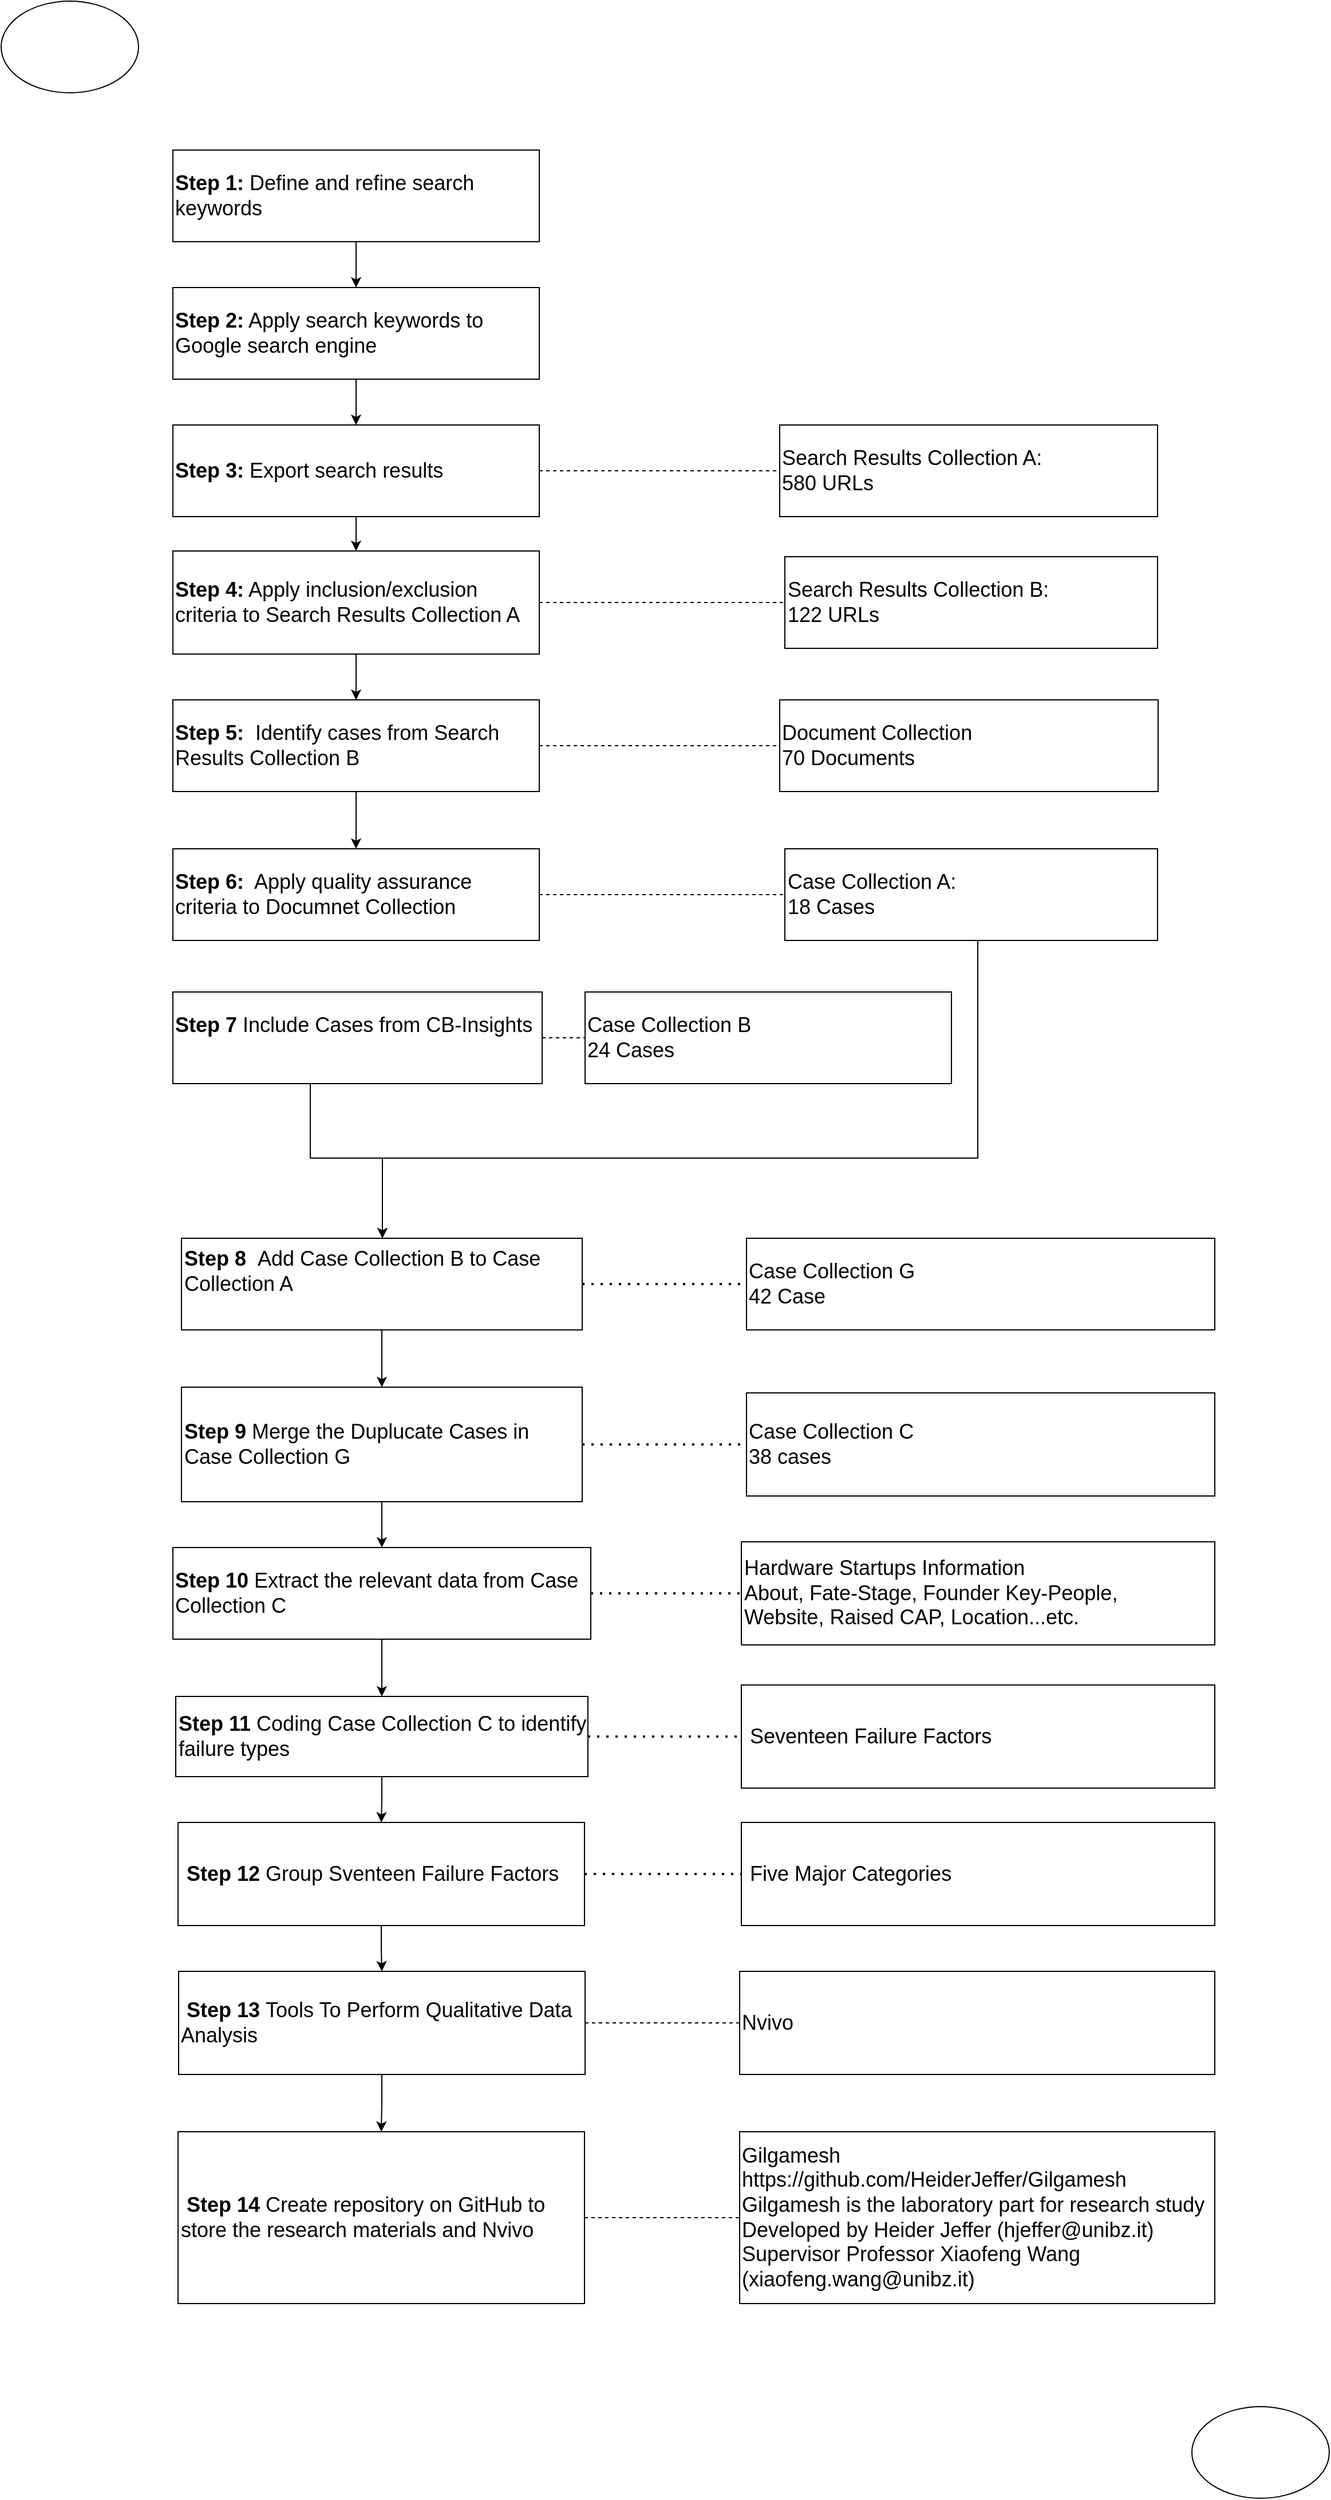 <mxfile version="16.5.1" type="device"><diagram id="Nd7_CFRV14rQpbXdipW8" name="Page-1"><mxGraphModel dx="1840" dy="1679" grid="1" gridSize="10" guides="1" tooltips="1" connect="1" arrows="1" fold="1" page="1" pageScale="1" pageWidth="850" pageHeight="1100" background="none" math="0" shadow="0"><root><mxCell id="0"/><mxCell id="1" parent="0"/><mxCell id="GdU9TM8Ct2rXfRu2e6hb-13" style="edgeStyle=orthogonalEdgeStyle;rounded=0;orthogonalLoop=1;jettySize=auto;html=1;entryX=0.5;entryY=0;entryDx=0;entryDy=0;" parent="1" source="fW3DbDXMhVstgkhlety4-16" target="fW3DbDXMhVstgkhlety4-19" edge="1"><mxGeometry relative="1" as="geometry"/></mxCell><mxCell id="fW3DbDXMhVstgkhlety4-16" value="&lt;span style=&quot;white-space: normal&quot;&gt;&lt;font style=&quot;font-size: 18px&quot;&gt;&lt;b&gt;Step 1:&lt;/b&gt; Define and refine search keywords&lt;/font&gt;&lt;/span&gt;" style="rounded=0;whiteSpace=wrap;html=1;align=left;" parent="1" vertex="1"><mxGeometry x="60" y="-50" width="320" height="80" as="geometry"/></mxCell><mxCell id="bF6Con31p_uxn-oNIRWd-7" style="edgeStyle=orthogonalEdgeStyle;rounded=0;orthogonalLoop=1;jettySize=auto;html=1;entryX=0.5;entryY=0;entryDx=0;entryDy=0;" parent="1" source="fW3DbDXMhVstgkhlety4-19" target="GdU9TM8Ct2rXfRu2e6hb-11" edge="1"><mxGeometry relative="1" as="geometry"/></mxCell><mxCell id="fW3DbDXMhVstgkhlety4-19" value="&lt;font style=&quot;font-size: 18px&quot;&gt;&lt;b&gt;Step 2:&lt;/b&gt; Apply search keywords to Google search engine&lt;/font&gt;" style="rounded=0;whiteSpace=wrap;html=1;align=left;" parent="1" vertex="1"><mxGeometry x="60" y="70" width="320" height="80" as="geometry"/></mxCell><mxCell id="bF6Con31p_uxn-oNIRWd-8" style="edgeStyle=orthogonalEdgeStyle;rounded=0;orthogonalLoop=1;jettySize=auto;html=1;exitX=0.5;exitY=1;exitDx=0;exitDy=0;entryX=0.5;entryY=0;entryDx=0;entryDy=0;" parent="1" source="GdU9TM8Ct2rXfRu2e6hb-11" target="bF6Con31p_uxn-oNIRWd-1" edge="1"><mxGeometry relative="1" as="geometry"/></mxCell><mxCell id="GdU9TM8Ct2rXfRu2e6hb-11" value="&lt;font style=&quot;font-size: 18px&quot;&gt;&lt;b&gt;Step 3:&lt;/b&gt; Export search results&lt;/font&gt;" style="rounded=0;whiteSpace=wrap;html=1;align=left;" parent="1" vertex="1"><mxGeometry x="60" y="190" width="320" height="80" as="geometry"/></mxCell><mxCell id="bF6Con31p_uxn-oNIRWd-9" style="edgeStyle=orthogonalEdgeStyle;rounded=0;orthogonalLoop=1;jettySize=auto;html=1;exitX=0.5;exitY=1;exitDx=0;exitDy=0;entryX=0.5;entryY=0;entryDx=0;entryDy=0;" parent="1" source="bF6Con31p_uxn-oNIRWd-1" target="bF6Con31p_uxn-oNIRWd-2" edge="1"><mxGeometry relative="1" as="geometry"/></mxCell><mxCell id="bF6Con31p_uxn-oNIRWd-1" value="&lt;font style=&quot;font-size: 18px&quot;&gt;&lt;b&gt;Step 4:&lt;/b&gt; Apply inclusion/exclusion criteria to Search Results Collection A&lt;/font&gt;" style="rounded=0;whiteSpace=wrap;html=1;align=left;" parent="1" vertex="1"><mxGeometry x="60" y="300" width="320" height="90" as="geometry"/></mxCell><mxCell id="bF6Con31p_uxn-oNIRWd-10" style="edgeStyle=orthogonalEdgeStyle;rounded=0;orthogonalLoop=1;jettySize=auto;html=1;exitX=0.5;exitY=1;exitDx=0;exitDy=0;entryX=0.5;entryY=0;entryDx=0;entryDy=0;" parent="1" source="bF6Con31p_uxn-oNIRWd-2" target="bF6Con31p_uxn-oNIRWd-3" edge="1"><mxGeometry relative="1" as="geometry"/></mxCell><mxCell id="bF6Con31p_uxn-oNIRWd-2" value="&lt;font style=&quot;font-size: 18px&quot;&gt;&lt;b&gt;Step 5:&lt;/b&gt;&amp;nbsp; Identify cases from Search Results Collection B&lt;/font&gt;" style="rounded=0;whiteSpace=wrap;html=1;align=left;" parent="1" vertex="1"><mxGeometry x="60" y="430" width="320" height="80" as="geometry"/></mxCell><mxCell id="bF6Con31p_uxn-oNIRWd-3" value="&lt;font style=&quot;font-size: 18px&quot;&gt;&lt;b&gt;Step 6:&lt;/b&gt;&amp;nbsp; Apply quality assurance criteria to Documnet Collection&lt;/font&gt;" style="rounded=0;whiteSpace=wrap;html=1;align=left;" parent="1" vertex="1"><mxGeometry x="60" y="560" width="320" height="80" as="geometry"/></mxCell><mxCell id="bF6Con31p_uxn-oNIRWd-12" style="edgeStyle=orthogonalEdgeStyle;rounded=0;orthogonalLoop=1;jettySize=auto;html=1;exitX=0.5;exitY=1;exitDx=0;exitDy=0;entryX=0.5;entryY=0;entryDx=0;entryDy=0;" parent="1" source="bF6Con31p_uxn-oNIRWd-4" target="bF6Con31p_uxn-oNIRWd-5" edge="1"><mxGeometry relative="1" as="geometry"/></mxCell><mxCell id="bF6Con31p_uxn-oNIRWd-4" value="&lt;font style=&quot;font-size: 18px&quot;&gt;&lt;b&gt;Step 10&lt;/b&gt;&amp;nbsp;Extract the relevant data from Case Collection C&lt;/font&gt;" style="rounded=0;whiteSpace=wrap;html=1;align=left;" parent="1" vertex="1"><mxGeometry x="60" y="1170" width="365" height="80" as="geometry"/></mxCell><mxCell id="bF6Con31p_uxn-oNIRWd-13" style="edgeStyle=orthogonalEdgeStyle;rounded=0;orthogonalLoop=1;jettySize=auto;html=1;exitX=0.5;exitY=1;exitDx=0;exitDy=0;entryX=0.5;entryY=0;entryDx=0;entryDy=0;" parent="1" source="bF6Con31p_uxn-oNIRWd-5" target="bF6Con31p_uxn-oNIRWd-6" edge="1"><mxGeometry relative="1" as="geometry"/></mxCell><mxCell id="bF6Con31p_uxn-oNIRWd-5" value="&lt;font style=&quot;font-size: 18px&quot;&gt;&lt;b&gt;Step 11&lt;/b&gt;&amp;nbsp;Coding Case Collection C to identify failure types&lt;br&gt;&lt;/font&gt;" style="rounded=0;whiteSpace=wrap;html=1;align=left;" parent="1" vertex="1"><mxGeometry x="62.5" y="1300" width="360" height="70" as="geometry"/></mxCell><mxCell id="EhRYF7mU_J7_hkxxjcA5-2" style="edgeStyle=orthogonalEdgeStyle;rounded=0;orthogonalLoop=1;jettySize=auto;html=1;exitX=0.5;exitY=1;exitDx=0;exitDy=0;entryX=0.5;entryY=0;entryDx=0;entryDy=0;" edge="1" parent="1" source="bF6Con31p_uxn-oNIRWd-6" target="EhRYF7mU_J7_hkxxjcA5-1"><mxGeometry relative="1" as="geometry"/></mxCell><mxCell id="bF6Con31p_uxn-oNIRWd-6" value="&lt;font style=&quot;font-size: 18px&quot;&gt;&lt;b&gt;&amp;nbsp;Step 12&amp;nbsp;&lt;/b&gt;Group Sventeen Failure Factors&lt;br&gt;&lt;/font&gt;" style="rounded=0;whiteSpace=wrap;html=1;align=left;" parent="1" vertex="1"><mxGeometry x="64.5" y="1410" width="355" height="90" as="geometry"/></mxCell><mxCell id="bF6Con31p_uxn-oNIRWd-15" value="&lt;font style=&quot;font-size: 18px&quot;&gt;Search Results Collection A:&lt;br&gt;580 URLs&lt;/font&gt;" style="rounded=0;whiteSpace=wrap;html=1;align=left;" parent="1" vertex="1"><mxGeometry x="590" y="190" width="330" height="80" as="geometry"/></mxCell><mxCell id="bF6Con31p_uxn-oNIRWd-16" value="&lt;font style=&quot;font-size: 18px&quot;&gt;Search Results Collection B:&lt;br&gt;122 URLs&lt;/font&gt;" style="rounded=0;whiteSpace=wrap;html=1;align=left;" parent="1" vertex="1"><mxGeometry x="594.5" y="305" width="325.5" height="80" as="geometry"/></mxCell><mxCell id="bF6Con31p_uxn-oNIRWd-19" value="&lt;font style=&quot;font-size: 18px&quot;&gt;Document Collection&amp;nbsp;&lt;br&gt;70 Documents&lt;/font&gt;" style="rounded=0;whiteSpace=wrap;html=1;align=left;" parent="1" vertex="1"><mxGeometry x="590" y="430" width="330.5" height="80" as="geometry"/></mxCell><mxCell id="hJ8yra2tZuNN3HJui-E2-54" style="edgeStyle=orthogonalEdgeStyle;rounded=0;orthogonalLoop=1;jettySize=auto;html=1;exitX=0.5;exitY=1;exitDx=0;exitDy=0;" parent="1" source="bF6Con31p_uxn-oNIRWd-20" target="hJ8yra2tZuNN3HJui-E2-2" edge="1"><mxGeometry relative="1" as="geometry"><Array as="points"><mxPoint x="763" y="830"/><mxPoint x="243" y="830"/></Array></mxGeometry></mxCell><mxCell id="bF6Con31p_uxn-oNIRWd-20" value="&lt;font style=&quot;font-size: 18px&quot;&gt;Case Collection A:&lt;br&gt;18 Cases&lt;/font&gt;" style="rounded=0;whiteSpace=wrap;html=1;align=left;" parent="1" vertex="1"><mxGeometry x="594.5" y="560" width="325.5" height="80" as="geometry"/></mxCell><mxCell id="hJ8yra2tZuNN3HJui-E2-55" style="edgeStyle=orthogonalEdgeStyle;rounded=0;orthogonalLoop=1;jettySize=auto;html=1;exitX=0.5;exitY=1;exitDx=0;exitDy=0;" parent="1" source="hJ8yra2tZuNN3HJui-E2-1" target="hJ8yra2tZuNN3HJui-E2-2" edge="1"><mxGeometry relative="1" as="geometry"><Array as="points"><mxPoint x="180" y="765"/><mxPoint x="180" y="830"/><mxPoint x="243" y="830"/></Array></mxGeometry></mxCell><mxCell id="hJ8yra2tZuNN3HJui-E2-1" value="&lt;font style=&quot;font-size: 18px&quot;&gt;&lt;b&gt;Step 7&lt;/b&gt;&amp;nbsp;Include Cases from CB-Insights&lt;br&gt;&lt;br&gt;&lt;/font&gt;" style="rounded=0;whiteSpace=wrap;html=1;align=left;" parent="1" vertex="1"><mxGeometry x="60" y="685" width="322.5" height="80" as="geometry"/></mxCell><mxCell id="hJ8yra2tZuNN3HJui-E2-13" style="edgeStyle=orthogonalEdgeStyle;rounded=0;orthogonalLoop=1;jettySize=auto;html=1;entryX=0.5;entryY=0;entryDx=0;entryDy=0;" parent="1" source="hJ8yra2tZuNN3HJui-E2-2" target="hJ8yra2tZuNN3HJui-E2-10" edge="1"><mxGeometry relative="1" as="geometry"/></mxCell><mxCell id="hJ8yra2tZuNN3HJui-E2-2" value="&lt;font style=&quot;font-size: 18px&quot;&gt;&lt;b&gt;Step 8&amp;nbsp; &lt;/b&gt;Add Case Collection B to Case Collection A&lt;br&gt;&lt;br&gt;&lt;/font&gt;" style="rounded=0;whiteSpace=wrap;html=1;align=left;" parent="1" vertex="1"><mxGeometry x="67.5" y="900" width="350" height="80" as="geometry"/></mxCell><mxCell id="hJ8yra2tZuNN3HJui-E2-14" style="edgeStyle=orthogonalEdgeStyle;rounded=0;orthogonalLoop=1;jettySize=auto;html=1;entryX=0.5;entryY=0;entryDx=0;entryDy=0;" parent="1" source="hJ8yra2tZuNN3HJui-E2-10" target="bF6Con31p_uxn-oNIRWd-4" edge="1"><mxGeometry relative="1" as="geometry"/></mxCell><mxCell id="hJ8yra2tZuNN3HJui-E2-10" value="&lt;p&gt;&lt;span style=&quot;font-size: 18px&quot;&gt;&lt;b&gt;Step 9&lt;/b&gt;&amp;nbsp;&lt;/span&gt;&lt;span style=&quot;font-size: 18px&quot;&gt;Merge the Duplucate&amp;nbsp;Cases in&lt;br&gt;Case Collection G&lt;/span&gt;&lt;br&gt;&lt;/p&gt;" style="rounded=0;whiteSpace=wrap;html=1;align=left;" parent="1" vertex="1"><mxGeometry x="67.5" y="1030" width="350" height="100" as="geometry"/></mxCell><mxCell id="hJ8yra2tZuNN3HJui-E2-16" value="" style="ellipse;whiteSpace=wrap;html=1;" parent="1" vertex="1"><mxGeometry x="-90" y="-180" width="120" height="80" as="geometry"/></mxCell><mxCell id="hJ8yra2tZuNN3HJui-E2-17" value="" style="ellipse;whiteSpace=wrap;html=1;" parent="1" vertex="1"><mxGeometry x="950" y="1920" width="120" height="80" as="geometry"/></mxCell><mxCell id="hJ8yra2tZuNN3HJui-E2-18" value="&lt;span style=&quot;font-size: 18px&quot;&gt;Case Collection G&lt;br&gt;&lt;/span&gt;&lt;span style=&quot;font-size: 18px&quot;&gt;42 Case&lt;/span&gt;&lt;span style=&quot;font-size: 18px&quot;&gt;&lt;br&gt;&lt;/span&gt;" style="rounded=0;whiteSpace=wrap;html=1;align=left;" parent="1" vertex="1"><mxGeometry x="561" y="900" width="409" height="80" as="geometry"/></mxCell><mxCell id="hJ8yra2tZuNN3HJui-E2-19" value="&lt;span style=&quot;font-size: 18px&quot;&gt;Case Collection C&lt;br&gt;&lt;/span&gt;&lt;span style=&quot;font-size: 18px&quot;&gt;38 cases&lt;/span&gt;&lt;span style=&quot;font-size: 18px&quot;&gt;&lt;br&gt;&lt;/span&gt;" style="rounded=0;whiteSpace=wrap;html=1;align=left;" parent="1" vertex="1"><mxGeometry x="561" y="1035" width="409" height="90" as="geometry"/></mxCell><mxCell id="hJ8yra2tZuNN3HJui-E2-23" value="&lt;span style=&quot;font-size: 18px&quot;&gt;Hardware Startups Information&lt;br&gt;About, Fate-Stage, Founder Key-People,&lt;/span&gt;&lt;br&gt;&lt;span style=&quot;font-size: 18px&quot;&gt;Website, Raised CAP, Location...etc.&lt;/span&gt;" style="rounded=0;whiteSpace=wrap;html=1;align=left;" parent="1" vertex="1"><mxGeometry x="556.5" y="1165" width="413.5" height="90" as="geometry"/></mxCell><mxCell id="hJ8yra2tZuNN3HJui-E2-25" value="&lt;span style=&quot;font-size: 18px&quot;&gt;&amp;nbsp;Seventeen Failure Factors&lt;/span&gt;" style="rounded=0;whiteSpace=wrap;html=1;align=left;" parent="1" vertex="1"><mxGeometry x="556.5" y="1290" width="413.5" height="90" as="geometry"/></mxCell><mxCell id="hJ8yra2tZuNN3HJui-E2-27" value="&lt;span style=&quot;font-size: 18px&quot;&gt;&amp;nbsp;Five Major Categories&amp;nbsp;&lt;/span&gt;&lt;span style=&quot;font-size: 18px&quot;&gt;&lt;br&gt;&lt;/span&gt;" style="rounded=0;whiteSpace=wrap;html=1;align=left;" parent="1" vertex="1"><mxGeometry x="556.5" y="1410" width="413.5" height="90" as="geometry"/></mxCell><mxCell id="hJ8yra2tZuNN3HJui-E2-29" value="&lt;font style=&quot;font-size: 18px&quot;&gt;Case Collection B&lt;br&gt;24 Cases&lt;/font&gt;" style="rounded=0;whiteSpace=wrap;html=1;align=left;" parent="1" vertex="1"><mxGeometry x="420" y="685" width="320" height="80" as="geometry"/></mxCell><mxCell id="hJ8yra2tZuNN3HJui-E2-34" value="" style="endArrow=none;dashed=1;html=1;rounded=0;exitX=1;exitY=0.5;exitDx=0;exitDy=0;entryX=0;entryY=0.5;entryDx=0;entryDy=0;" parent="1" source="bF6Con31p_uxn-oNIRWd-2" target="bF6Con31p_uxn-oNIRWd-19" edge="1"><mxGeometry width="50" height="50" relative="1" as="geometry"><mxPoint x="630" y="630" as="sourcePoint"/><mxPoint x="680" y="580" as="targetPoint"/></mxGeometry></mxCell><mxCell id="hJ8yra2tZuNN3HJui-E2-35" value="" style="endArrow=none;dashed=1;html=1;rounded=0;exitX=1;exitY=0.5;exitDx=0;exitDy=0;entryX=0;entryY=0.5;entryDx=0;entryDy=0;" parent="1" source="bF6Con31p_uxn-oNIRWd-3" target="bF6Con31p_uxn-oNIRWd-20" edge="1"><mxGeometry width="50" height="50" relative="1" as="geometry"><mxPoint x="630" y="630" as="sourcePoint"/><mxPoint x="680" y="580" as="targetPoint"/></mxGeometry></mxCell><mxCell id="hJ8yra2tZuNN3HJui-E2-38" value="" style="endArrow=none;dashed=1;html=1;rounded=0;entryX=0;entryY=0.5;entryDx=0;entryDy=0;" parent="1" source="hJ8yra2tZuNN3HJui-E2-1" target="hJ8yra2tZuNN3HJui-E2-29" edge="1"><mxGeometry width="50" height="50" relative="1" as="geometry"><mxPoint x="630" y="540" as="sourcePoint"/><mxPoint x="680" y="490" as="targetPoint"/></mxGeometry></mxCell><mxCell id="hJ8yra2tZuNN3HJui-E2-39" value="" style="endArrow=none;dashed=1;html=1;rounded=0;" parent="1" source="bF6Con31p_uxn-oNIRWd-1" target="bF6Con31p_uxn-oNIRWd-16" edge="1"><mxGeometry width="50" height="50" relative="1" as="geometry"><mxPoint x="390" y="344.17" as="sourcePoint"/><mxPoint x="669.5" y="344.17" as="targetPoint"/></mxGeometry></mxCell><mxCell id="hJ8yra2tZuNN3HJui-E2-42" value="" style="endArrow=none;dashed=1;html=1;rounded=0;exitX=1;exitY=0.5;exitDx=0;exitDy=0;" parent="1" source="GdU9TM8Ct2rXfRu2e6hb-11" target="bF6Con31p_uxn-oNIRWd-15" edge="1"><mxGeometry width="50" height="50" relative="1" as="geometry"><mxPoint x="630" y="540" as="sourcePoint"/><mxPoint x="680" y="490" as="targetPoint"/></mxGeometry></mxCell><mxCell id="hJ8yra2tZuNN3HJui-E2-43" value="" style="endArrow=none;dashed=1;html=1;dashPattern=1 3;strokeWidth=2;rounded=0;entryX=0;entryY=0.5;entryDx=0;entryDy=0;" parent="1" source="bF6Con31p_uxn-oNIRWd-5" target="hJ8yra2tZuNN3HJui-E2-25" edge="1"><mxGeometry width="50" height="50" relative="1" as="geometry"><mxPoint x="660" y="1620" as="sourcePoint"/><mxPoint x="710" y="1570" as="targetPoint"/></mxGeometry></mxCell><mxCell id="hJ8yra2tZuNN3HJui-E2-44" value="" style="endArrow=none;dashed=1;html=1;dashPattern=1 3;strokeWidth=2;rounded=0;entryX=0;entryY=0.5;entryDx=0;entryDy=0;exitX=1;exitY=0.5;exitDx=0;exitDy=0;" parent="1" source="bF6Con31p_uxn-oNIRWd-6" target="hJ8yra2tZuNN3HJui-E2-27" edge="1"><mxGeometry width="50" height="50" relative="1" as="geometry"><mxPoint x="660" y="1620" as="sourcePoint"/><mxPoint x="710" y="1570" as="targetPoint"/></mxGeometry></mxCell><mxCell id="hJ8yra2tZuNN3HJui-E2-45" value="" style="endArrow=none;dashed=1;html=1;dashPattern=1 3;strokeWidth=2;rounded=0;entryX=0;entryY=0.5;entryDx=0;entryDy=0;exitX=1;exitY=0.5;exitDx=0;exitDy=0;" parent="1" source="bF6Con31p_uxn-oNIRWd-4" target="hJ8yra2tZuNN3HJui-E2-23" edge="1"><mxGeometry width="50" height="50" relative="1" as="geometry"><mxPoint x="660" y="1620" as="sourcePoint"/><mxPoint x="710" y="1570" as="targetPoint"/></mxGeometry></mxCell><mxCell id="hJ8yra2tZuNN3HJui-E2-49" value="" style="endArrow=none;dashed=1;html=1;dashPattern=1 3;strokeWidth=2;rounded=0;entryX=0;entryY=0.5;entryDx=0;entryDy=0;exitX=1;exitY=0.5;exitDx=0;exitDy=0;" parent="1" source="hJ8yra2tZuNN3HJui-E2-10" target="hJ8yra2tZuNN3HJui-E2-19" edge="1"><mxGeometry width="50" height="50" relative="1" as="geometry"><mxPoint x="660" y="1620" as="sourcePoint"/><mxPoint x="710" y="1570" as="targetPoint"/></mxGeometry></mxCell><mxCell id="hJ8yra2tZuNN3HJui-E2-50" value="" style="endArrow=none;dashed=1;html=1;dashPattern=1 3;strokeWidth=2;rounded=0;entryX=0;entryY=0.5;entryDx=0;entryDy=0;" parent="1" source="hJ8yra2tZuNN3HJui-E2-2" target="hJ8yra2tZuNN3HJui-E2-18" edge="1"><mxGeometry width="50" height="50" relative="1" as="geometry"><mxPoint x="660" y="1620" as="sourcePoint"/><mxPoint x="710" y="1570" as="targetPoint"/></mxGeometry></mxCell><mxCell id="EhRYF7mU_J7_hkxxjcA5-7" style="edgeStyle=orthogonalEdgeStyle;rounded=0;orthogonalLoop=1;jettySize=auto;html=1;exitX=0.5;exitY=1;exitDx=0;exitDy=0;" edge="1" parent="1" source="EhRYF7mU_J7_hkxxjcA5-1" target="EhRYF7mU_J7_hkxxjcA5-5"><mxGeometry relative="1" as="geometry"/></mxCell><mxCell id="EhRYF7mU_J7_hkxxjcA5-1" value="&lt;font&gt;&lt;b style=&quot;font-size: 18px&quot;&gt;&amp;nbsp;Step 13&amp;nbsp;&lt;/b&gt;&lt;span style=&quot;font-size: 18px&quot;&gt;Tools To Perform Qualitative Data Analysis&lt;/span&gt;&lt;br&gt;&lt;/font&gt;" style="rounded=0;whiteSpace=wrap;html=1;align=left;" vertex="1" parent="1"><mxGeometry x="65" y="1540" width="355" height="90" as="geometry"/></mxCell><mxCell id="EhRYF7mU_J7_hkxxjcA5-3" value="&lt;font&gt;&lt;span style=&quot;font-size: 18px&quot;&gt;Nvivo&lt;/span&gt;&lt;br&gt;&lt;/font&gt;" style="rounded=0;whiteSpace=wrap;html=1;align=left;" vertex="1" parent="1"><mxGeometry x="555" y="1540" width="415" height="90" as="geometry"/></mxCell><mxCell id="EhRYF7mU_J7_hkxxjcA5-4" value="" style="endArrow=none;dashed=1;html=1;rounded=0;exitX=1;exitY=0.5;exitDx=0;exitDy=0;" edge="1" parent="1" source="EhRYF7mU_J7_hkxxjcA5-1" target="EhRYF7mU_J7_hkxxjcA5-3"><mxGeometry width="50" height="50" relative="1" as="geometry"><mxPoint x="480" y="1570" as="sourcePoint"/><mxPoint x="530" y="1520" as="targetPoint"/></mxGeometry></mxCell><mxCell id="EhRYF7mU_J7_hkxxjcA5-5" value="&lt;font&gt;&lt;span style=&quot;font-size: 18px&quot;&gt;&lt;b&gt;&amp;nbsp;Step 14&lt;/b&gt;&amp;nbsp;&lt;/span&gt;&lt;span style=&quot;font-size: 18px&quot;&gt;Create repository on GitHub to store the research materials and Nvivo&lt;/span&gt;&lt;br&gt;&lt;/font&gt;" style="rounded=0;whiteSpace=wrap;html=1;align=left;" vertex="1" parent="1"><mxGeometry x="64.5" y="1680" width="355" height="150" as="geometry"/></mxCell><mxCell id="EhRYF7mU_J7_hkxxjcA5-6" value="&lt;div&gt;&lt;span style=&quot;font-size: 18px&quot;&gt;Gilgamesh&lt;/span&gt;&lt;/div&gt;&lt;div&gt;&lt;span style=&quot;font-size: 18px&quot;&gt;https://github.com/HeiderJeffer/Gilgamesh&lt;/span&gt;&lt;/div&gt;&lt;div&gt;&lt;span style=&quot;font-size: 18px&quot;&gt;Gilgamesh is the laboratory part for research study&lt;/span&gt;&lt;/div&gt;&lt;div&gt;&lt;span style=&quot;font-size: 18px&quot;&gt;Developed by Heider Jeffer (hjeffer@unibz.it)&lt;/span&gt;&lt;/div&gt;&lt;div&gt;&lt;span style=&quot;font-size: 18px&quot;&gt;Supervisor Professor Xiaofeng Wang (xiaofeng.wang@unibz.it)&lt;/span&gt;&lt;/div&gt;" style="rounded=0;whiteSpace=wrap;html=1;align=left;" vertex="1" parent="1"><mxGeometry x="555" y="1680" width="415" height="150" as="geometry"/></mxCell><mxCell id="EhRYF7mU_J7_hkxxjcA5-8" value="" style="endArrow=none;dashed=1;html=1;rounded=0;fontSize=10;exitX=1;exitY=0.5;exitDx=0;exitDy=0;entryX=0;entryY=0.5;entryDx=0;entryDy=0;" edge="1" parent="1" source="EhRYF7mU_J7_hkxxjcA5-5" target="EhRYF7mU_J7_hkxxjcA5-6"><mxGeometry width="50" height="50" relative="1" as="geometry"><mxPoint x="530" y="1700" as="sourcePoint"/><mxPoint x="580" y="1650" as="targetPoint"/></mxGeometry></mxCell></root></mxGraphModel></diagram></mxfile>